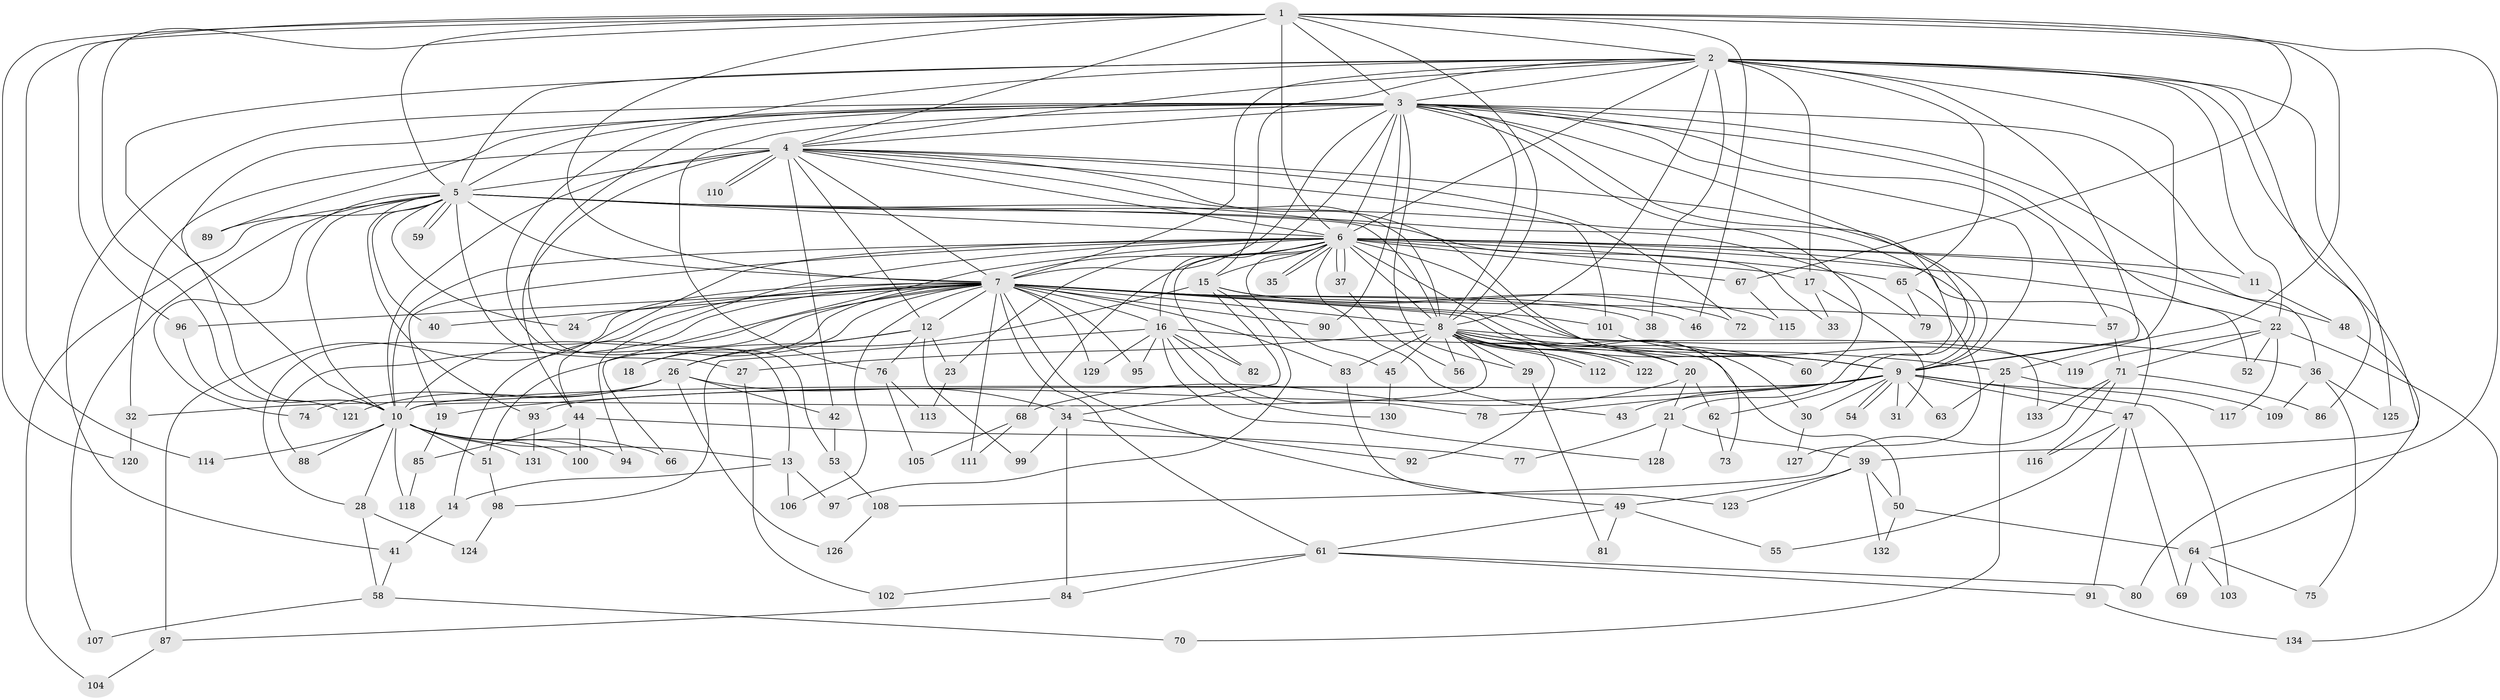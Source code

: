 // coarse degree distribution, {11: 0.0125, 16: 0.025, 45: 0.0125, 29: 0.0125, 20: 0.0125, 15: 0.0125, 3: 0.25, 5: 0.0875, 6: 0.05, 4: 0.0625, 7: 0.025, 2: 0.4, 1: 0.0375}
// Generated by graph-tools (version 1.1) at 2025/17/03/04/25 18:17:21]
// undirected, 134 vertices, 293 edges
graph export_dot {
graph [start="1"]
  node [color=gray90,style=filled];
  1;
  2;
  3;
  4;
  5;
  6;
  7;
  8;
  9;
  10;
  11;
  12;
  13;
  14;
  15;
  16;
  17;
  18;
  19;
  20;
  21;
  22;
  23;
  24;
  25;
  26;
  27;
  28;
  29;
  30;
  31;
  32;
  33;
  34;
  35;
  36;
  37;
  38;
  39;
  40;
  41;
  42;
  43;
  44;
  45;
  46;
  47;
  48;
  49;
  50;
  51;
  52;
  53;
  54;
  55;
  56;
  57;
  58;
  59;
  60;
  61;
  62;
  63;
  64;
  65;
  66;
  67;
  68;
  69;
  70;
  71;
  72;
  73;
  74;
  75;
  76;
  77;
  78;
  79;
  80;
  81;
  82;
  83;
  84;
  85;
  86;
  87;
  88;
  89;
  90;
  91;
  92;
  93;
  94;
  95;
  96;
  97;
  98;
  99;
  100;
  101;
  102;
  103;
  104;
  105;
  106;
  107;
  108;
  109;
  110;
  111;
  112;
  113;
  114;
  115;
  116;
  117;
  118;
  119;
  120;
  121;
  122;
  123;
  124;
  125;
  126;
  127;
  128;
  129;
  130;
  131;
  132;
  133;
  134;
  1 -- 2;
  1 -- 3;
  1 -- 4;
  1 -- 5;
  1 -- 6;
  1 -- 7;
  1 -- 8;
  1 -- 9;
  1 -- 10;
  1 -- 46;
  1 -- 67;
  1 -- 80;
  1 -- 96;
  1 -- 114;
  1 -- 120;
  2 -- 3;
  2 -- 4;
  2 -- 5;
  2 -- 6;
  2 -- 7;
  2 -- 8;
  2 -- 9;
  2 -- 10;
  2 -- 13;
  2 -- 15;
  2 -- 17;
  2 -- 22;
  2 -- 25;
  2 -- 38;
  2 -- 39;
  2 -- 65;
  2 -- 86;
  2 -- 125;
  3 -- 4;
  3 -- 5;
  3 -- 6;
  3 -- 7;
  3 -- 8;
  3 -- 9;
  3 -- 10;
  3 -- 11;
  3 -- 16;
  3 -- 21;
  3 -- 22;
  3 -- 29;
  3 -- 36;
  3 -- 41;
  3 -- 53;
  3 -- 57;
  3 -- 60;
  3 -- 62;
  3 -- 76;
  3 -- 89;
  3 -- 90;
  4 -- 5;
  4 -- 6;
  4 -- 7;
  4 -- 8;
  4 -- 9;
  4 -- 10;
  4 -- 12;
  4 -- 20;
  4 -- 32;
  4 -- 42;
  4 -- 44;
  4 -- 72;
  4 -- 101;
  4 -- 110;
  4 -- 110;
  5 -- 6;
  5 -- 7;
  5 -- 8;
  5 -- 9;
  5 -- 10;
  5 -- 24;
  5 -- 27;
  5 -- 33;
  5 -- 40;
  5 -- 59;
  5 -- 59;
  5 -- 74;
  5 -- 79;
  5 -- 89;
  5 -- 93;
  5 -- 104;
  5 -- 107;
  6 -- 7;
  6 -- 8;
  6 -- 9;
  6 -- 10;
  6 -- 11;
  6 -- 15;
  6 -- 17;
  6 -- 19;
  6 -- 23;
  6 -- 35;
  6 -- 35;
  6 -- 37;
  6 -- 37;
  6 -- 43;
  6 -- 44;
  6 -- 45;
  6 -- 47;
  6 -- 48;
  6 -- 52;
  6 -- 65;
  6 -- 66;
  6 -- 67;
  6 -- 68;
  6 -- 73;
  6 -- 82;
  6 -- 94;
  7 -- 8;
  7 -- 9;
  7 -- 10;
  7 -- 12;
  7 -- 14;
  7 -- 16;
  7 -- 18;
  7 -- 24;
  7 -- 28;
  7 -- 38;
  7 -- 40;
  7 -- 46;
  7 -- 49;
  7 -- 51;
  7 -- 57;
  7 -- 61;
  7 -- 83;
  7 -- 87;
  7 -- 88;
  7 -- 90;
  7 -- 95;
  7 -- 96;
  7 -- 101;
  7 -- 106;
  7 -- 111;
  7 -- 129;
  7 -- 133;
  8 -- 9;
  8 -- 10;
  8 -- 20;
  8 -- 25;
  8 -- 27;
  8 -- 29;
  8 -- 30;
  8 -- 36;
  8 -- 45;
  8 -- 56;
  8 -- 60;
  8 -- 83;
  8 -- 92;
  8 -- 112;
  8 -- 112;
  8 -- 122;
  8 -- 122;
  9 -- 10;
  9 -- 19;
  9 -- 30;
  9 -- 31;
  9 -- 43;
  9 -- 47;
  9 -- 54;
  9 -- 54;
  9 -- 63;
  9 -- 78;
  9 -- 93;
  9 -- 103;
  9 -- 109;
  10 -- 13;
  10 -- 28;
  10 -- 51;
  10 -- 66;
  10 -- 88;
  10 -- 94;
  10 -- 100;
  10 -- 114;
  10 -- 118;
  10 -- 131;
  11 -- 48;
  12 -- 18;
  12 -- 23;
  12 -- 26;
  12 -- 76;
  12 -- 99;
  13 -- 14;
  13 -- 97;
  13 -- 106;
  14 -- 41;
  15 -- 26;
  15 -- 34;
  15 -- 72;
  15 -- 97;
  15 -- 115;
  16 -- 50;
  16 -- 78;
  16 -- 82;
  16 -- 95;
  16 -- 98;
  16 -- 128;
  16 -- 129;
  16 -- 130;
  17 -- 31;
  17 -- 33;
  19 -- 85;
  20 -- 21;
  20 -- 62;
  20 -- 68;
  21 -- 39;
  21 -- 77;
  21 -- 128;
  22 -- 52;
  22 -- 71;
  22 -- 117;
  22 -- 119;
  22 -- 134;
  23 -- 113;
  25 -- 63;
  25 -- 70;
  25 -- 117;
  26 -- 32;
  26 -- 34;
  26 -- 42;
  26 -- 74;
  26 -- 121;
  26 -- 126;
  27 -- 102;
  28 -- 58;
  28 -- 124;
  29 -- 81;
  30 -- 127;
  32 -- 120;
  34 -- 84;
  34 -- 92;
  34 -- 99;
  36 -- 75;
  36 -- 109;
  36 -- 125;
  37 -- 56;
  39 -- 49;
  39 -- 50;
  39 -- 123;
  39 -- 132;
  41 -- 58;
  42 -- 53;
  44 -- 77;
  44 -- 85;
  44 -- 100;
  45 -- 130;
  47 -- 55;
  47 -- 69;
  47 -- 91;
  47 -- 116;
  48 -- 64;
  49 -- 55;
  49 -- 61;
  49 -- 81;
  50 -- 64;
  50 -- 132;
  51 -- 98;
  53 -- 108;
  57 -- 71;
  58 -- 70;
  58 -- 107;
  61 -- 80;
  61 -- 84;
  61 -- 91;
  61 -- 102;
  62 -- 73;
  64 -- 69;
  64 -- 75;
  64 -- 103;
  65 -- 79;
  65 -- 127;
  67 -- 115;
  68 -- 105;
  68 -- 111;
  71 -- 86;
  71 -- 108;
  71 -- 116;
  71 -- 133;
  76 -- 105;
  76 -- 113;
  83 -- 123;
  84 -- 87;
  85 -- 118;
  87 -- 104;
  91 -- 134;
  93 -- 131;
  96 -- 121;
  98 -- 124;
  101 -- 119;
  108 -- 126;
}
